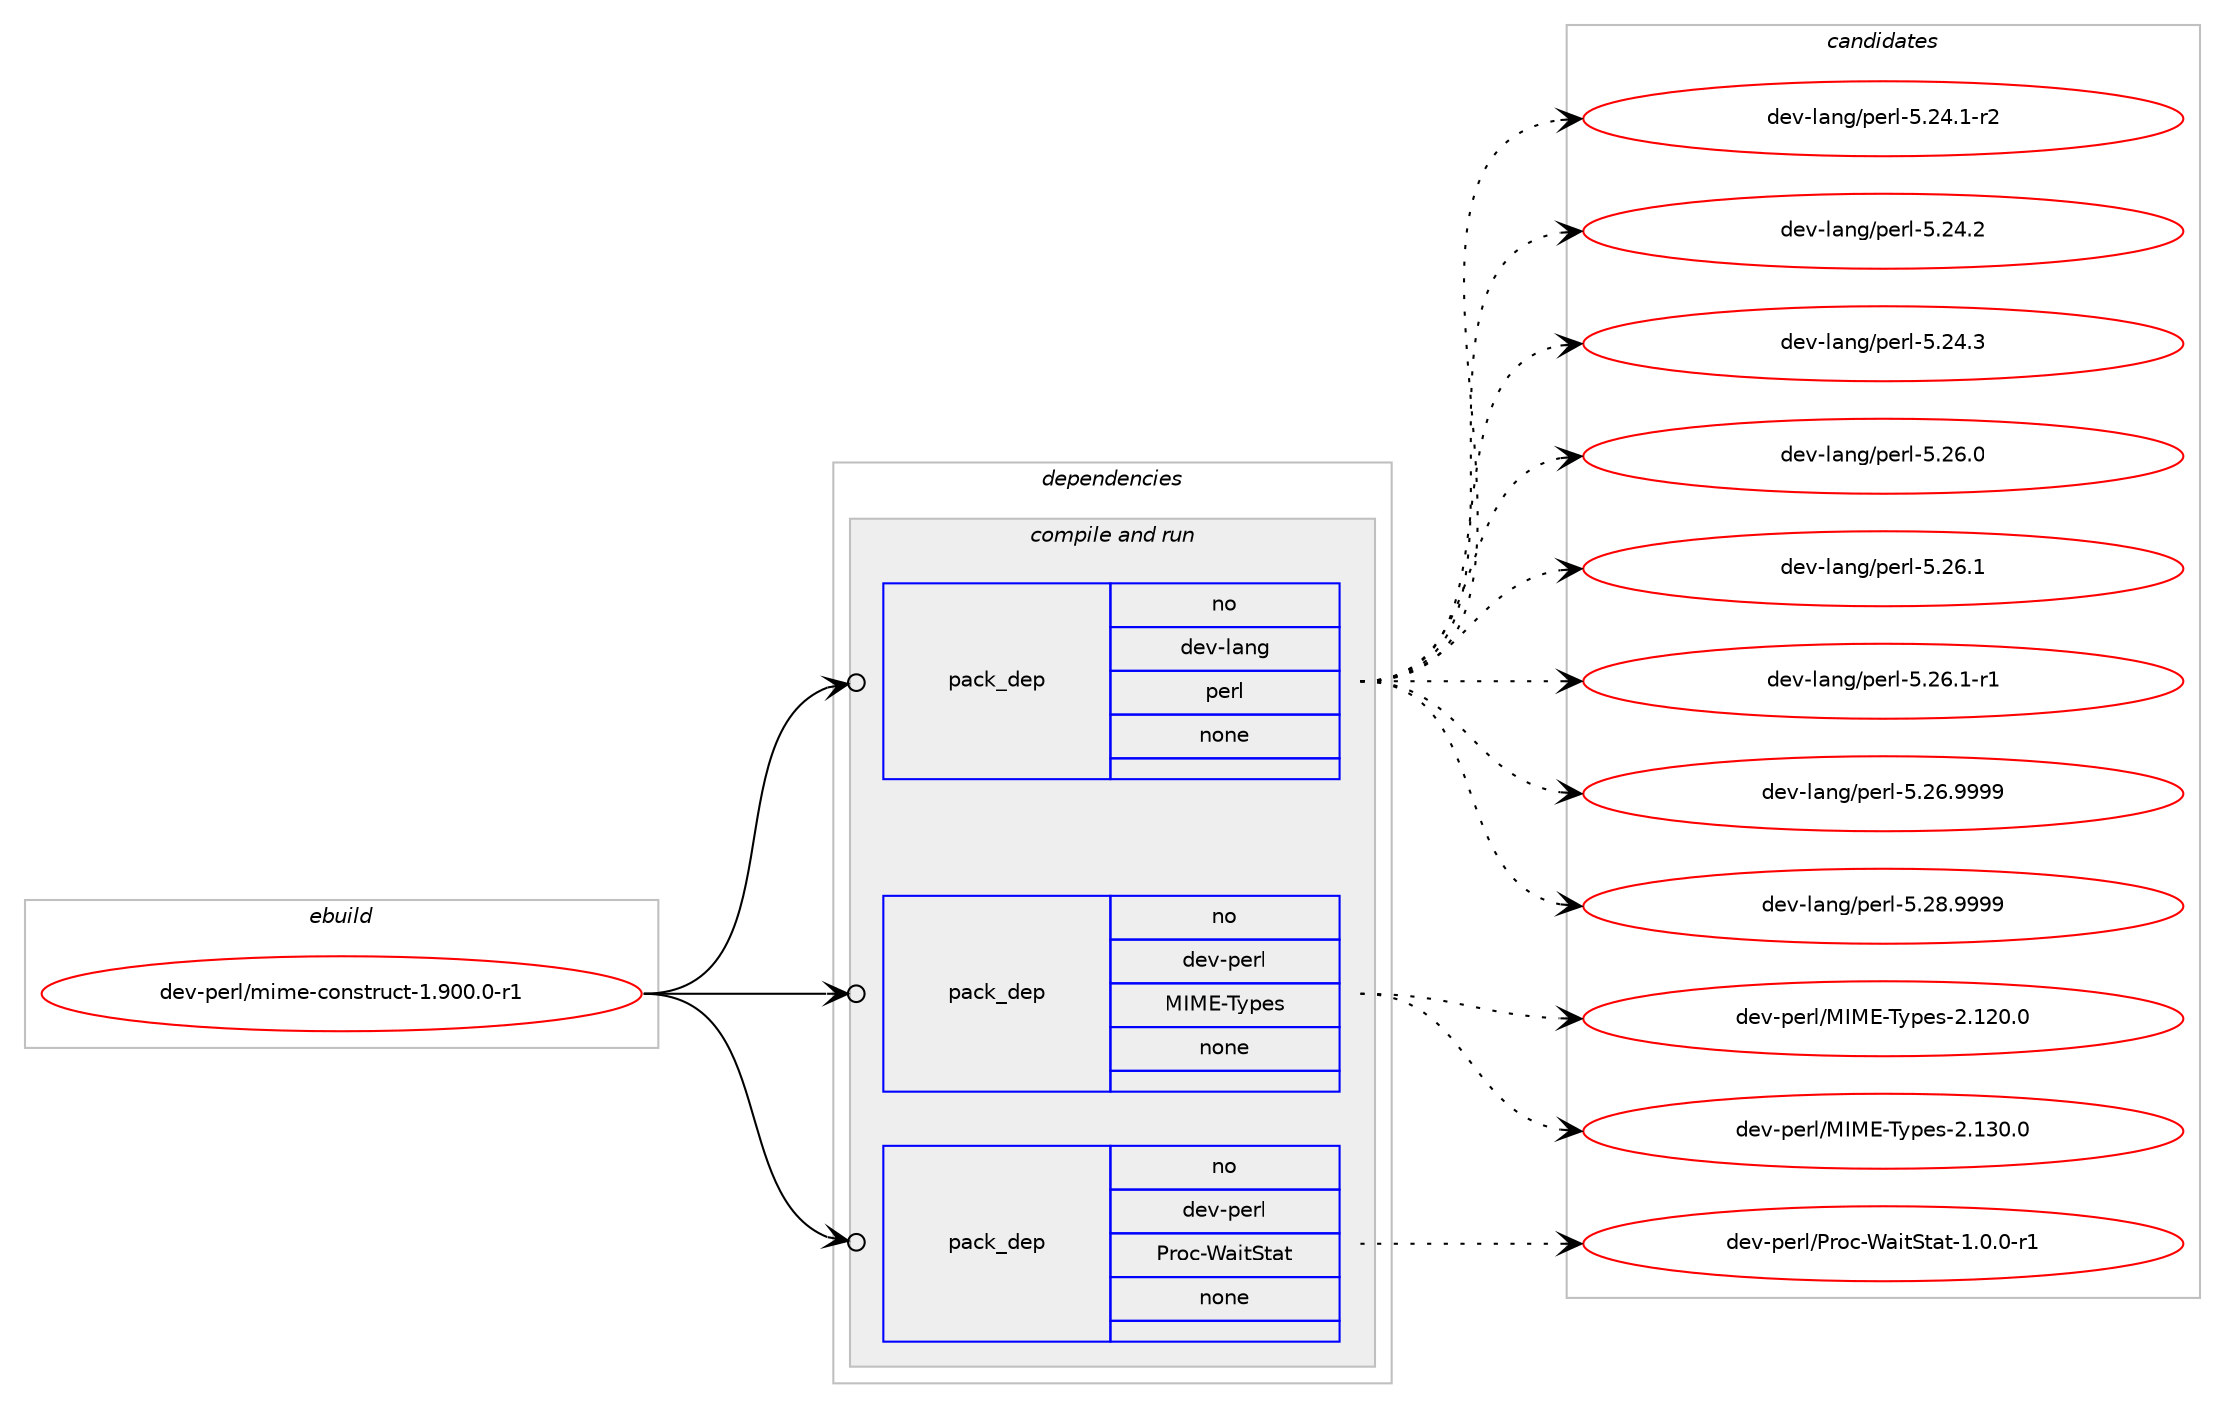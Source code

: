 digraph prolog {

# *************
# Graph options
# *************

newrank=true;
concentrate=true;
compound=true;
graph [rankdir=LR,fontname=Helvetica,fontsize=10,ranksep=1.5];#, ranksep=2.5, nodesep=0.2];
edge  [arrowhead=vee];
node  [fontname=Helvetica,fontsize=10];

# **********
# The ebuild
# **********

subgraph cluster_leftcol {
color=gray;
rank=same;
label=<<i>ebuild</i>>;
id [label="dev-perl/mime-construct-1.900.0-r1", color=red, width=4, href="../dev-perl/mime-construct-1.900.0-r1.svg"];
}

# ****************
# The dependencies
# ****************

subgraph cluster_midcol {
color=gray;
label=<<i>dependencies</i>>;
subgraph cluster_compile {
fillcolor="#eeeeee";
style=filled;
label=<<i>compile</i>>;
}
subgraph cluster_compileandrun {
fillcolor="#eeeeee";
style=filled;
label=<<i>compile and run</i>>;
subgraph pack109636 {
dependency141651 [label=<<TABLE BORDER="0" CELLBORDER="1" CELLSPACING="0" CELLPADDING="4" WIDTH="220"><TR><TD ROWSPAN="6" CELLPADDING="30">pack_dep</TD></TR><TR><TD WIDTH="110">no</TD></TR><TR><TD>dev-lang</TD></TR><TR><TD>perl</TD></TR><TR><TD>none</TD></TR><TR><TD></TD></TR></TABLE>>, shape=none, color=blue];
}
id:e -> dependency141651:w [weight=20,style="solid",arrowhead="odotvee"];
subgraph pack109637 {
dependency141652 [label=<<TABLE BORDER="0" CELLBORDER="1" CELLSPACING="0" CELLPADDING="4" WIDTH="220"><TR><TD ROWSPAN="6" CELLPADDING="30">pack_dep</TD></TR><TR><TD WIDTH="110">no</TD></TR><TR><TD>dev-perl</TD></TR><TR><TD>MIME-Types</TD></TR><TR><TD>none</TD></TR><TR><TD></TD></TR></TABLE>>, shape=none, color=blue];
}
id:e -> dependency141652:w [weight=20,style="solid",arrowhead="odotvee"];
subgraph pack109638 {
dependency141653 [label=<<TABLE BORDER="0" CELLBORDER="1" CELLSPACING="0" CELLPADDING="4" WIDTH="220"><TR><TD ROWSPAN="6" CELLPADDING="30">pack_dep</TD></TR><TR><TD WIDTH="110">no</TD></TR><TR><TD>dev-perl</TD></TR><TR><TD>Proc-WaitStat</TD></TR><TR><TD>none</TD></TR><TR><TD></TD></TR></TABLE>>, shape=none, color=blue];
}
id:e -> dependency141653:w [weight=20,style="solid",arrowhead="odotvee"];
}
subgraph cluster_run {
fillcolor="#eeeeee";
style=filled;
label=<<i>run</i>>;
}
}

# **************
# The candidates
# **************

subgraph cluster_choices {
rank=same;
color=gray;
label=<<i>candidates</i>>;

subgraph choice109636 {
color=black;
nodesep=1;
choice100101118451089711010347112101114108455346505246494511450 [label="dev-lang/perl-5.24.1-r2", color=red, width=4,href="../dev-lang/perl-5.24.1-r2.svg"];
choice10010111845108971101034711210111410845534650524650 [label="dev-lang/perl-5.24.2", color=red, width=4,href="../dev-lang/perl-5.24.2.svg"];
choice10010111845108971101034711210111410845534650524651 [label="dev-lang/perl-5.24.3", color=red, width=4,href="../dev-lang/perl-5.24.3.svg"];
choice10010111845108971101034711210111410845534650544648 [label="dev-lang/perl-5.26.0", color=red, width=4,href="../dev-lang/perl-5.26.0.svg"];
choice10010111845108971101034711210111410845534650544649 [label="dev-lang/perl-5.26.1", color=red, width=4,href="../dev-lang/perl-5.26.1.svg"];
choice100101118451089711010347112101114108455346505446494511449 [label="dev-lang/perl-5.26.1-r1", color=red, width=4,href="../dev-lang/perl-5.26.1-r1.svg"];
choice10010111845108971101034711210111410845534650544657575757 [label="dev-lang/perl-5.26.9999", color=red, width=4,href="../dev-lang/perl-5.26.9999.svg"];
choice10010111845108971101034711210111410845534650564657575757 [label="dev-lang/perl-5.28.9999", color=red, width=4,href="../dev-lang/perl-5.28.9999.svg"];
dependency141651:e -> choice100101118451089711010347112101114108455346505246494511450:w [style=dotted,weight="100"];
dependency141651:e -> choice10010111845108971101034711210111410845534650524650:w [style=dotted,weight="100"];
dependency141651:e -> choice10010111845108971101034711210111410845534650524651:w [style=dotted,weight="100"];
dependency141651:e -> choice10010111845108971101034711210111410845534650544648:w [style=dotted,weight="100"];
dependency141651:e -> choice10010111845108971101034711210111410845534650544649:w [style=dotted,weight="100"];
dependency141651:e -> choice100101118451089711010347112101114108455346505446494511449:w [style=dotted,weight="100"];
dependency141651:e -> choice10010111845108971101034711210111410845534650544657575757:w [style=dotted,weight="100"];
dependency141651:e -> choice10010111845108971101034711210111410845534650564657575757:w [style=dotted,weight="100"];
}
subgraph choice109637 {
color=black;
nodesep=1;
choice10010111845112101114108477773776945841211121011154550464950484648 [label="dev-perl/MIME-Types-2.120.0", color=red, width=4,href="../dev-perl/MIME-Types-2.120.0.svg"];
choice10010111845112101114108477773776945841211121011154550464951484648 [label="dev-perl/MIME-Types-2.130.0", color=red, width=4,href="../dev-perl/MIME-Types-2.130.0.svg"];
dependency141652:e -> choice10010111845112101114108477773776945841211121011154550464950484648:w [style=dotted,weight="100"];
dependency141652:e -> choice10010111845112101114108477773776945841211121011154550464951484648:w [style=dotted,weight="100"];
}
subgraph choice109638 {
color=black;
nodesep=1;
choice1001011184511210111410847801141119945879710511683116971164549464846484511449 [label="dev-perl/Proc-WaitStat-1.0.0-r1", color=red, width=4,href="../dev-perl/Proc-WaitStat-1.0.0-r1.svg"];
dependency141653:e -> choice1001011184511210111410847801141119945879710511683116971164549464846484511449:w [style=dotted,weight="100"];
}
}

}
